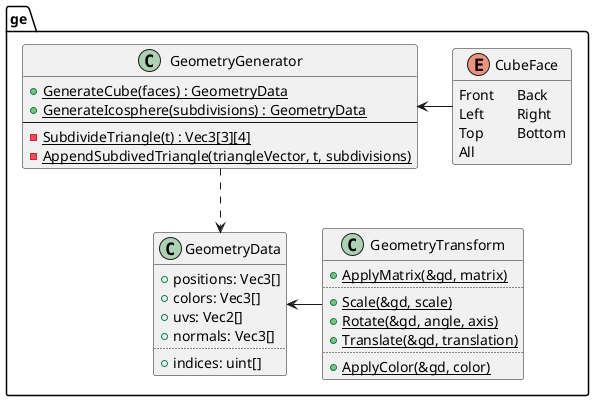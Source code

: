 @startuml
set separator ::

enum ge::CubeFace {
	Front  	Back
	Left   	Right
	Top    	Bottom
	All
}
hide CubeFace methods

class ge::GeometryData {
	+positions: Vec3[]
	+colors: Vec3[]
	+uvs: Vec2[]
	+normals: Vec3[]
	..
	+indices: uint[]
}
hide GeometryData methods

class ge::GeometryGenerator {
	{static} +GenerateCube(faces) : GeometryData
	{static} +GenerateIcosphere(subdivisions) : GeometryData
	--
	{static} -SubdivideTriangle(t) : Vec3[3][4]
	{static} -AppendSubdivedTriangle(triangleVector, t, subdivisions)
}
hide GeometryGenerator fields

class ge::GeometryTransform {
	{static} +ApplyMatrix(&gd, matrix)
	..
	{static} +Scale(&gd, scale)
	{static} +Rotate(&gd, angle, axis)
	{static} +Translate(&gd, translation)
	..
	{static} +ApplyColor(&gd, color)
}
hide GeometryTransform fields

GeometryGenerator <-right- CubeFace

GeometryData <.up. GeometryGenerator
GeometryData <-right- GeometryTransform

@enduml
